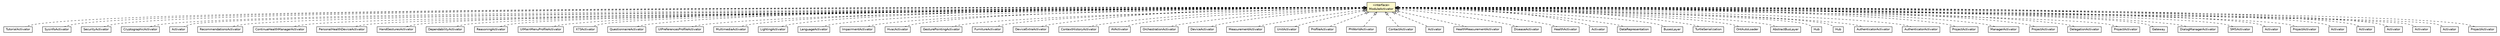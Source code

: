 #!/usr/local/bin/dot
#
# Class diagram 
# Generated by UMLGraph version R5_6-24-gf6e263 (http://www.umlgraph.org/)
#

digraph G {
	edge [fontname="Helvetica",fontsize=10,labelfontname="Helvetica",labelfontsize=10];
	node [fontname="Helvetica",fontsize=10,shape=plaintext];
	nodesep=0.25;
	ranksep=0.5;
	// org.universAAL.middleware.container.ModuleActivator
	c5858921 [label=<<table title="org.universAAL.middleware.container.ModuleActivator" border="0" cellborder="1" cellspacing="0" cellpadding="2" port="p" bgcolor="lemonChiffon" href="./ModuleActivator.html">
		<tr><td><table border="0" cellspacing="0" cellpadding="1">
<tr><td align="center" balign="center"> &#171;interface&#187; </td></tr>
<tr><td align="center" balign="center"> ModuleActivator </td></tr>
		</table></td></tr>
		</table>>, URL="./ModuleActivator.html", fontname="Helvetica", fontcolor="black", fontsize=10.0];
	// org.universAAL.ontology.TutorialActivator
	c5859356 [label=<<table title="org.universAAL.ontology.TutorialActivator" border="0" cellborder="1" cellspacing="0" cellpadding="2" port="p" href="../../ontology/TutorialActivator.html">
		<tr><td><table border="0" cellspacing="0" cellpadding="1">
<tr><td align="center" balign="center"> TutorialActivator </td></tr>
		</table></td></tr>
		</table>>, URL="../../ontology/TutorialActivator.html", fontname="Helvetica", fontcolor="black", fontsize=10.0];
	// org.universAAL.ontology.SysinfoActivator
	c5859358 [label=<<table title="org.universAAL.ontology.SysinfoActivator" border="0" cellborder="1" cellspacing="0" cellpadding="2" port="p" href="../../ontology/SysinfoActivator.html">
		<tr><td><table border="0" cellspacing="0" cellpadding="1">
<tr><td align="center" balign="center"> SysinfoActivator </td></tr>
		</table></td></tr>
		</table>>, URL="../../ontology/SysinfoActivator.html", fontname="Helvetica", fontcolor="black", fontsize=10.0];
	// org.universAAL.ontology.SecurityActivator
	c5859360 [label=<<table title="org.universAAL.ontology.SecurityActivator" border="0" cellborder="1" cellspacing="0" cellpadding="2" port="p" href="../../ontology/SecurityActivator.html">
		<tr><td><table border="0" cellspacing="0" cellpadding="1">
<tr><td align="center" balign="center"> SecurityActivator </td></tr>
		</table></td></tr>
		</table>>, URL="../../ontology/SecurityActivator.html", fontname="Helvetica", fontcolor="black", fontsize=10.0];
	// org.universAAL.ontology.CryptographicActivator
	c5859363 [label=<<table title="org.universAAL.ontology.CryptographicActivator" border="0" cellborder="1" cellspacing="0" cellpadding="2" port="p" href="../../ontology/CryptographicActivator.html">
		<tr><td><table border="0" cellspacing="0" cellpadding="1">
<tr><td align="center" balign="center"> CryptographicActivator </td></tr>
		</table></td></tr>
		</table>>, URL="../../ontology/CryptographicActivator.html", fontname="Helvetica", fontcolor="black", fontsize=10.0];
	// org.universAAL.ontology.Activator
	c5859365 [label=<<table title="org.universAAL.ontology.Activator" border="0" cellborder="1" cellspacing="0" cellpadding="2" port="p" href="../../ontology/Activator.html">
		<tr><td><table border="0" cellspacing="0" cellpadding="1">
<tr><td align="center" balign="center"> Activator </td></tr>
		</table></td></tr>
		</table>>, URL="../../ontology/Activator.html", fontname="Helvetica", fontcolor="black", fontsize=10.0];
	// org.universAAL.ontology.RecommendationsActivator
	c5859367 [label=<<table title="org.universAAL.ontology.RecommendationsActivator" border="0" cellborder="1" cellspacing="0" cellpadding="2" port="p" href="../../ontology/RecommendationsActivator.html">
		<tr><td><table border="0" cellspacing="0" cellpadding="1">
<tr><td align="center" balign="center"> RecommendationsActivator </td></tr>
		</table></td></tr>
		</table>>, URL="../../ontology/RecommendationsActivator.html", fontname="Helvetica", fontcolor="black", fontsize=10.0];
	// org.universAAL.ontology.ContinuaHealthManagerActivator
	c5859369 [label=<<table title="org.universAAL.ontology.ContinuaHealthManagerActivator" border="0" cellborder="1" cellspacing="0" cellpadding="2" port="p" href="../../ontology/ContinuaHealthManagerActivator.html">
		<tr><td><table border="0" cellspacing="0" cellpadding="1">
<tr><td align="center" balign="center"> ContinuaHealthManagerActivator </td></tr>
		</table></td></tr>
		</table>>, URL="../../ontology/ContinuaHealthManagerActivator.html", fontname="Helvetica", fontcolor="black", fontsize=10.0];
	// org.universAAL.ontology.PersonalHealthDeviceActivator
	c5859371 [label=<<table title="org.universAAL.ontology.PersonalHealthDeviceActivator" border="0" cellborder="1" cellspacing="0" cellpadding="2" port="p" href="../../ontology/PersonalHealthDeviceActivator.html">
		<tr><td><table border="0" cellspacing="0" cellpadding="1">
<tr><td align="center" balign="center"> PersonalHealthDeviceActivator </td></tr>
		</table></td></tr>
		</table>>, URL="../../ontology/PersonalHealthDeviceActivator.html", fontname="Helvetica", fontcolor="black", fontsize=10.0];
	// org.universAAL.ontology.HandGesturesActivator
	c5859373 [label=<<table title="org.universAAL.ontology.HandGesturesActivator" border="0" cellborder="1" cellspacing="0" cellpadding="2" port="p" href="../../ontology/HandGesturesActivator.html">
		<tr><td><table border="0" cellspacing="0" cellpadding="1">
<tr><td align="center" balign="center"> HandGesturesActivator </td></tr>
		</table></td></tr>
		</table>>, URL="../../ontology/HandGesturesActivator.html", fontname="Helvetica", fontcolor="black", fontsize=10.0];
	// org.universAAL.ontology.DependabilityActivator
	c5859374 [label=<<table title="org.universAAL.ontology.DependabilityActivator" border="0" cellborder="1" cellspacing="0" cellpadding="2" port="p" href="../../ontology/DependabilityActivator.html">
		<tr><td><table border="0" cellspacing="0" cellpadding="1">
<tr><td align="center" balign="center"> DependabilityActivator </td></tr>
		</table></td></tr>
		</table>>, URL="../../ontology/DependabilityActivator.html", fontname="Helvetica", fontcolor="black", fontsize=10.0];
	// org.universAAL.ontology.ReasoningActivator
	c5859377 [label=<<table title="org.universAAL.ontology.ReasoningActivator" border="0" cellborder="1" cellspacing="0" cellpadding="2" port="p" href="../../ontology/ReasoningActivator.html">
		<tr><td><table border="0" cellspacing="0" cellpadding="1">
<tr><td align="center" balign="center"> ReasoningActivator </td></tr>
		</table></td></tr>
		</table>>, URL="../../ontology/ReasoningActivator.html", fontname="Helvetica", fontcolor="black", fontsize=10.0];
	// org.universAAL.ontology.UIMainMenuProfileActivator
	c5859379 [label=<<table title="org.universAAL.ontology.UIMainMenuProfileActivator" border="0" cellborder="1" cellspacing="0" cellpadding="2" port="p" href="../../ontology/UIMainMenuProfileActivator.html">
		<tr><td><table border="0" cellspacing="0" cellpadding="1">
<tr><td align="center" balign="center"> UIMainMenuProfileActivator </td></tr>
		</table></td></tr>
		</table>>, URL="../../ontology/UIMainMenuProfileActivator.html", fontname="Helvetica", fontcolor="black", fontsize=10.0];
	// org.universAAL.ontology.X73Activator
	c5859380 [label=<<table title="org.universAAL.ontology.X73Activator" border="0" cellborder="1" cellspacing="0" cellpadding="2" port="p" href="../../ontology/X73Activator.html">
		<tr><td><table border="0" cellspacing="0" cellpadding="1">
<tr><td align="center" balign="center"> X73Activator </td></tr>
		</table></td></tr>
		</table>>, URL="../../ontology/X73Activator.html", fontname="Helvetica", fontcolor="black", fontsize=10.0];
	// org.universAAL.ontology.QuestionnaireActivator
	c5859382 [label=<<table title="org.universAAL.ontology.QuestionnaireActivator" border="0" cellborder="1" cellspacing="0" cellpadding="2" port="p" href="../../ontology/QuestionnaireActivator.html">
		<tr><td><table border="0" cellspacing="0" cellpadding="1">
<tr><td align="center" balign="center"> QuestionnaireActivator </td></tr>
		</table></td></tr>
		</table>>, URL="../../ontology/QuestionnaireActivator.html", fontname="Helvetica", fontcolor="black", fontsize=10.0];
	// org.universAAL.ontology.UIPreferencesProfileActivator
	c5859384 [label=<<table title="org.universAAL.ontology.UIPreferencesProfileActivator" border="0" cellborder="1" cellspacing="0" cellpadding="2" port="p" href="../../ontology/UIPreferencesProfileActivator.html">
		<tr><td><table border="0" cellspacing="0" cellpadding="1">
<tr><td align="center" balign="center"> UIPreferencesProfileActivator </td></tr>
		</table></td></tr>
		</table>>, URL="../../ontology/UIPreferencesProfileActivator.html", fontname="Helvetica", fontcolor="black", fontsize=10.0];
	// org.universAAL.ontology.MultimediaActivator
	c5859386 [label=<<table title="org.universAAL.ontology.MultimediaActivator" border="0" cellborder="1" cellspacing="0" cellpadding="2" port="p" href="../../ontology/MultimediaActivator.html">
		<tr><td><table border="0" cellspacing="0" cellpadding="1">
<tr><td align="center" balign="center"> MultimediaActivator </td></tr>
		</table></td></tr>
		</table>>, URL="../../ontology/MultimediaActivator.html", fontname="Helvetica", fontcolor="black", fontsize=10.0];
	// org.universAAL.ontology.LightingActivator
	c5859389 [label=<<table title="org.universAAL.ontology.LightingActivator" border="0" cellborder="1" cellspacing="0" cellpadding="2" port="p" href="../../ontology/LightingActivator.html">
		<tr><td><table border="0" cellspacing="0" cellpadding="1">
<tr><td align="center" balign="center"> LightingActivator </td></tr>
		</table></td></tr>
		</table>>, URL="../../ontology/LightingActivator.html", fontname="Helvetica", fontcolor="black", fontsize=10.0];
	// org.universAAL.ontology.LanguageActivator
	c5859390 [label=<<table title="org.universAAL.ontology.LanguageActivator" border="0" cellborder="1" cellspacing="0" cellpadding="2" port="p" href="../../ontology/LanguageActivator.html">
		<tr><td><table border="0" cellspacing="0" cellpadding="1">
<tr><td align="center" balign="center"> LanguageActivator </td></tr>
		</table></td></tr>
		</table>>, URL="../../ontology/LanguageActivator.html", fontname="Helvetica", fontcolor="black", fontsize=10.0];
	// org.universAAL.ontology.ImpairmentActivator
	c5859393 [label=<<table title="org.universAAL.ontology.ImpairmentActivator" border="0" cellborder="1" cellspacing="0" cellpadding="2" port="p" href="../../ontology/ImpairmentActivator.html">
		<tr><td><table border="0" cellspacing="0" cellpadding="1">
<tr><td align="center" balign="center"> ImpairmentActivator </td></tr>
		</table></td></tr>
		</table>>, URL="../../ontology/ImpairmentActivator.html", fontname="Helvetica", fontcolor="black", fontsize=10.0];
	// org.universAAL.ontology.HvacActivator
	c5859394 [label=<<table title="org.universAAL.ontology.HvacActivator" border="0" cellborder="1" cellspacing="0" cellpadding="2" port="p" href="../../ontology/HvacActivator.html">
		<tr><td><table border="0" cellspacing="0" cellpadding="1">
<tr><td align="center" balign="center"> HvacActivator </td></tr>
		</table></td></tr>
		</table>>, URL="../../ontology/HvacActivator.html", fontname="Helvetica", fontcolor="black", fontsize=10.0];
	// org.universAAL.ontology.GesturePointingActivator
	c5859396 [label=<<table title="org.universAAL.ontology.GesturePointingActivator" border="0" cellborder="1" cellspacing="0" cellpadding="2" port="p" href="../../ontology/GesturePointingActivator.html">
		<tr><td><table border="0" cellspacing="0" cellpadding="1">
<tr><td align="center" balign="center"> GesturePointingActivator </td></tr>
		</table></td></tr>
		</table>>, URL="../../ontology/GesturePointingActivator.html", fontname="Helvetica", fontcolor="black", fontsize=10.0];
	// org.universAAL.ontology.FurnitureActivator
	c5859398 [label=<<table title="org.universAAL.ontology.FurnitureActivator" border="0" cellborder="1" cellspacing="0" cellpadding="2" port="p" href="../../ontology/FurnitureActivator.html">
		<tr><td><table border="0" cellspacing="0" cellpadding="1">
<tr><td align="center" balign="center"> FurnitureActivator </td></tr>
		</table></td></tr>
		</table>>, URL="../../ontology/FurnitureActivator.html", fontname="Helvetica", fontcolor="black", fontsize=10.0];
	// org.universAAL.ontology.DeviceExtraActivator
	c5859399 [label=<<table title="org.universAAL.ontology.DeviceExtraActivator" border="0" cellborder="1" cellspacing="0" cellpadding="2" port="p" href="../../ontology/DeviceExtraActivator.html">
		<tr><td><table border="0" cellspacing="0" cellpadding="1">
<tr><td align="center" balign="center"> DeviceExtraActivator </td></tr>
		</table></td></tr>
		</table>>, URL="../../ontology/DeviceExtraActivator.html", fontname="Helvetica", fontcolor="black", fontsize=10.0];
	// org.universAAL.ontology.ContextHistoryActivator
	c5859402 [label=<<table title="org.universAAL.ontology.ContextHistoryActivator" border="0" cellborder="1" cellspacing="0" cellpadding="2" port="p" href="../../ontology/ContextHistoryActivator.html">
		<tr><td><table border="0" cellspacing="0" cellpadding="1">
<tr><td align="center" balign="center"> ContextHistoryActivator </td></tr>
		</table></td></tr>
		</table>>, URL="../../ontology/ContextHistoryActivator.html", fontname="Helvetica", fontcolor="black", fontsize=10.0];
	// org.universAAL.ontology.AVActivator
	c5859404 [label=<<table title="org.universAAL.ontology.AVActivator" border="0" cellborder="1" cellspacing="0" cellpadding="2" port="p" href="../../ontology/AVActivator.html">
		<tr><td><table border="0" cellspacing="0" cellpadding="1">
<tr><td align="center" balign="center"> AVActivator </td></tr>
		</table></td></tr>
		</table>>, URL="../../ontology/AVActivator.html", fontname="Helvetica", fontcolor="black", fontsize=10.0];
	// org.universAAL.ontology.OrchestrationActivator
	c5859406 [label=<<table title="org.universAAL.ontology.OrchestrationActivator" border="0" cellborder="1" cellspacing="0" cellpadding="2" port="p" href="../../ontology/OrchestrationActivator.html">
		<tr><td><table border="0" cellspacing="0" cellpadding="1">
<tr><td align="center" balign="center"> OrchestrationActivator </td></tr>
		</table></td></tr>
		</table>>, URL="../../ontology/OrchestrationActivator.html", fontname="Helvetica", fontcolor="black", fontsize=10.0];
	// org.universAAL.ontology.DeviceActivator
	c5859409 [label=<<table title="org.universAAL.ontology.DeviceActivator" border="0" cellborder="1" cellspacing="0" cellpadding="2" port="p" href="../../ontology/DeviceActivator.html">
		<tr><td><table border="0" cellspacing="0" cellpadding="1">
<tr><td align="center" balign="center"> DeviceActivator </td></tr>
		</table></td></tr>
		</table>>, URL="../../ontology/DeviceActivator.html", fontname="Helvetica", fontcolor="black", fontsize=10.0];
	// org.universAAL.ontology.MeasurementActivator
	c5859410 [label=<<table title="org.universAAL.ontology.MeasurementActivator" border="0" cellborder="1" cellspacing="0" cellpadding="2" port="p" href="../../ontology/MeasurementActivator.html">
		<tr><td><table border="0" cellspacing="0" cellpadding="1">
<tr><td align="center" balign="center"> MeasurementActivator </td></tr>
		</table></td></tr>
		</table>>, URL="../../ontology/MeasurementActivator.html", fontname="Helvetica", fontcolor="black", fontsize=10.0];
	// org.universAAL.ontology.UnitActivator
	c5859413 [label=<<table title="org.universAAL.ontology.UnitActivator" border="0" cellborder="1" cellspacing="0" cellpadding="2" port="p" href="../../ontology/UnitActivator.html">
		<tr><td><table border="0" cellspacing="0" cellpadding="1">
<tr><td align="center" balign="center"> UnitActivator </td></tr>
		</table></td></tr>
		</table>>, URL="../../ontology/UnitActivator.html", fontname="Helvetica", fontcolor="black", fontsize=10.0];
	// org.universAAL.ontology.ProfileActivator
	c5859415 [label=<<table title="org.universAAL.ontology.ProfileActivator" border="0" cellborder="1" cellspacing="0" cellpadding="2" port="p" href="../../ontology/ProfileActivator.html">
		<tr><td><table border="0" cellspacing="0" cellpadding="1">
<tr><td align="center" balign="center"> ProfileActivator </td></tr>
		</table></td></tr>
		</table>>, URL="../../ontology/ProfileActivator.html", fontname="Helvetica", fontcolor="black", fontsize=10.0];
	// org.universAAL.ontology.PhWorldActivator
	c5859421 [label=<<table title="org.universAAL.ontology.PhWorldActivator" border="0" cellborder="1" cellspacing="0" cellpadding="2" port="p" href="../../ontology/PhWorldActivator.html">
		<tr><td><table border="0" cellspacing="0" cellpadding="1">
<tr><td align="center" balign="center"> PhWorldActivator </td></tr>
		</table></td></tr>
		</table>>, URL="../../ontology/PhWorldActivator.html", fontname="Helvetica", fontcolor="black", fontsize=10.0];
	// org.universAAL.ontology.profile.ContactActivator
	c5859496 [label=<<table title="org.universAAL.ontology.profile.ContactActivator" border="0" cellborder="1" cellspacing="0" cellpadding="2" port="p" href="../../ontology/profile/ContactActivator.html">
		<tr><td><table border="0" cellspacing="0" cellpadding="1">
<tr><td align="center" balign="center"> ContactActivator </td></tr>
		</table></td></tr>
		</table>>, URL="../../ontology/profile/ContactActivator.html", fontname="Helvetica", fontcolor="black", fontsize=10.0];
	// org.universAAL.ontology.activityhub.Activator
	c5859714 [label=<<table title="org.universAAL.ontology.activityhub.Activator" border="0" cellborder="1" cellspacing="0" cellpadding="2" port="p" href="../../ontology/activityhub/Activator.html">
		<tr><td><table border="0" cellspacing="0" cellpadding="1">
<tr><td align="center" balign="center"> Activator </td></tr>
		</table></td></tr>
		</table>>, URL="../../ontology/activityhub/Activator.html", fontname="Helvetica", fontcolor="black", fontsize=10.0];
	// org.universAAL.ontology.healthmeasurement.HealthMeasurementActivator
	c5859913 [label=<<table title="org.universAAL.ontology.healthmeasurement.HealthMeasurementActivator" border="0" cellborder="1" cellspacing="0" cellpadding="2" port="p" href="../../ontology/healthmeasurement/HealthMeasurementActivator.html">
		<tr><td><table border="0" cellspacing="0" cellpadding="1">
<tr><td align="center" balign="center"> HealthMeasurementActivator </td></tr>
		</table></td></tr>
		</table>>, URL="../../ontology/healthmeasurement/HealthMeasurementActivator.html", fontname="Helvetica", fontcolor="black", fontsize=10.0];
	// org.universAAL.ontology.disease.DiseaseActivator
	c5859941 [label=<<table title="org.universAAL.ontology.disease.DiseaseActivator" border="0" cellborder="1" cellspacing="0" cellpadding="2" port="p" href="../../ontology/disease/DiseaseActivator.html">
		<tr><td><table border="0" cellspacing="0" cellpadding="1">
<tr><td align="center" balign="center"> DiseaseActivator </td></tr>
		</table></td></tr>
		</table>>, URL="../../ontology/disease/DiseaseActivator.html", fontname="Helvetica", fontcolor="black", fontsize=10.0];
	// org.universAAL.ontology.health.HealthActivator
	c5859953 [label=<<table title="org.universAAL.ontology.health.HealthActivator" border="0" cellborder="1" cellspacing="0" cellpadding="2" port="p" href="../../ontology/health/HealthActivator.html">
		<tr><td><table border="0" cellspacing="0" cellpadding="1">
<tr><td align="center" balign="center"> HealthActivator </td></tr>
		</table></td></tr>
		</table>>, URL="../../ontology/health/HealthActivator.html", fontname="Helvetica", fontcolor="black", fontsize=10.0];
	// org.universAAL.middleware.tracker.impl.Activator
	c5860083 [label=<<table title="org.universAAL.middleware.tracker.impl.Activator" border="0" cellborder="1" cellspacing="0" cellpadding="2" port="p" href="../tracker/impl/Activator.html">
		<tr><td><table border="0" cellspacing="0" cellpadding="1">
<tr><td align="center" balign="center"> Activator </td></tr>
		</table></td></tr>
		</table>>, URL="../tracker/impl/Activator.html", fontname="Helvetica", fontcolor="black", fontsize=10.0];
	// org.universAAL.middleware.container.pojo.layers.DataRepresentation
	c5860207 [label=<<table title="org.universAAL.middleware.container.pojo.layers.DataRepresentation" border="0" cellborder="1" cellspacing="0" cellpadding="2" port="p" href="./pojo/layers/DataRepresentation.html">
		<tr><td><table border="0" cellspacing="0" cellpadding="1">
<tr><td align="center" balign="center"> DataRepresentation </td></tr>
		</table></td></tr>
		</table>>, URL="./pojo/layers/DataRepresentation.html", fontname="Helvetica", fontcolor="black", fontsize=10.0];
	// org.universAAL.middleware.container.pojo.layers.BusesLayer
	c5860208 [label=<<table title="org.universAAL.middleware.container.pojo.layers.BusesLayer" border="0" cellborder="1" cellspacing="0" cellpadding="2" port="p" href="./pojo/layers/BusesLayer.html">
		<tr><td><table border="0" cellspacing="0" cellpadding="1">
<tr><td align="center" balign="center"> BusesLayer </td></tr>
		</table></td></tr>
		</table>>, URL="./pojo/layers/BusesLayer.html", fontname="Helvetica", fontcolor="black", fontsize=10.0];
	// org.universAAL.middleware.container.pojo.layers.TurtleSerialization
	c5860209 [label=<<table title="org.universAAL.middleware.container.pojo.layers.TurtleSerialization" border="0" cellborder="1" cellspacing="0" cellpadding="2" port="p" href="./pojo/layers/TurtleSerialization.html">
		<tr><td><table border="0" cellspacing="0" cellpadding="1">
<tr><td align="center" balign="center"> TurtleSerialization </td></tr>
		</table></td></tr>
		</table>>, URL="./pojo/layers/TurtleSerialization.html", fontname="Helvetica", fontcolor="black", fontsize=10.0];
	// org.universAAL.middleware.container.pojo.layers.OntAutoLoader
	c5860210 [label=<<table title="org.universAAL.middleware.container.pojo.layers.OntAutoLoader" border="0" cellborder="1" cellspacing="0" cellpadding="2" port="p" href="./pojo/layers/OntAutoLoader.html">
		<tr><td><table border="0" cellspacing="0" cellpadding="1">
<tr><td align="center" balign="center"> OntAutoLoader </td></tr>
		</table></td></tr>
		</table>>, URL="./pojo/layers/OntAutoLoader.html", fontname="Helvetica", fontcolor="black", fontsize=10.0];
	// org.universAAL.middleware.container.pojo.layers.AbstractBusLayer
	c5860211 [label=<<table title="org.universAAL.middleware.container.pojo.layers.AbstractBusLayer" border="0" cellborder="1" cellspacing="0" cellpadding="2" port="p" href="./pojo/layers/AbstractBusLayer.html">
		<tr><td><table border="0" cellspacing="0" cellpadding="1">
<tr><td align="center" balign="center"> AbstractBusLayer </td></tr>
		</table></td></tr>
		</table>>, URL="./pojo/layers/AbstractBusLayer.html", fontname="Helvetica", fontcolor="black", fontsize=10.0];
	// org.universAAL.context.che.Hub
	c5860221 [label=<<table title="org.universAAL.context.che.Hub" border="0" cellborder="1" cellspacing="0" cellpadding="2" port="p" href="../../context/che/Hub.html">
		<tr><td><table border="0" cellspacing="0" cellpadding="1">
<tr><td align="center" balign="center"> Hub </td></tr>
		</table></td></tr>
		</table>>, URL="../../context/che/Hub.html", fontname="Helvetica", fontcolor="black", fontsize=10.0];
	// org.universAAL.context.prof.serv.Hub
	c5860264 [label=<<table title="org.universAAL.context.prof.serv.Hub" border="0" cellborder="1" cellspacing="0" cellpadding="2" port="p" href="../../context/prof/serv/Hub.html">
		<tr><td><table border="0" cellspacing="0" cellpadding="1">
<tr><td align="center" balign="center"> Hub </td></tr>
		</table></td></tr>
		</table>>, URL="../../context/prof/serv/Hub.html", fontname="Helvetica", fontcolor="black", fontsize=10.0];
	// org.universAAL.security.authenticator.dummy.AuthenticatorActivator
	c5860841 [label=<<table title="org.universAAL.security.authenticator.dummy.AuthenticatorActivator" border="0" cellborder="1" cellspacing="0" cellpadding="2" port="p" href="../../security/authenticator/dummy/AuthenticatorActivator.html">
		<tr><td><table border="0" cellspacing="0" cellpadding="1">
<tr><td align="center" balign="center"> AuthenticatorActivator </td></tr>
		</table></td></tr>
		</table>>, URL="../../security/authenticator/dummy/AuthenticatorActivator.html", fontname="Helvetica", fontcolor="black", fontsize=10.0];
	// org.universAAL.security.authenticator.profile.AuthenticatorActivator
	c5860844 [label=<<table title="org.universAAL.security.authenticator.profile.AuthenticatorActivator" border="0" cellborder="1" cellspacing="0" cellpadding="2" port="p" href="../../security/authenticator/profile/AuthenticatorActivator.html">
		<tr><td><table border="0" cellspacing="0" cellpadding="1">
<tr><td align="center" balign="center"> AuthenticatorActivator </td></tr>
		</table></td></tr>
		</table>>, URL="../../security/authenticator/profile/AuthenticatorActivator.html", fontname="Helvetica", fontcolor="black", fontsize=10.0];
	// org.universAAL.security.cryptographic.services.ProjectActivator
	c5860856 [label=<<table title="org.universAAL.security.cryptographic.services.ProjectActivator" border="0" cellborder="1" cellspacing="0" cellpadding="2" port="p" href="../../security/cryptographic/services/ProjectActivator.html">
		<tr><td><table border="0" cellspacing="0" cellpadding="1">
<tr><td align="center" balign="center"> ProjectActivator </td></tr>
		</table></td></tr>
		</table>>, URL="../../security/cryptographic/services/ProjectActivator.html", fontname="Helvetica", fontcolor="black", fontsize=10.0];
	// org.universAAL.security.session.manager.ManagerActivator
	c5860865 [label=<<table title="org.universAAL.security.session.manager.ManagerActivator" border="0" cellborder="1" cellspacing="0" cellpadding="2" port="p" href="../../security/session/manager/ManagerActivator.html">
		<tr><td><table border="0" cellspacing="0" cellpadding="1">
<tr><td align="center" balign="center"> ManagerActivator </td></tr>
		</table></td></tr>
		</table>>, URL="../../security/session/manager/ManagerActivator.html", fontname="Helvetica", fontcolor="black", fontsize=10.0];
	// org.universAAL.security.authorisator.ProjectActivator
	c5860878 [label=<<table title="org.universAAL.security.authorisator.ProjectActivator" border="0" cellborder="1" cellspacing="0" cellpadding="2" port="p" href="../../security/authorisator/ProjectActivator.html">
		<tr><td><table border="0" cellspacing="0" cellpadding="1">
<tr><td align="center" balign="center"> ProjectActivator </td></tr>
		</table></td></tr>
		</table>>, URL="../../security/authorisator/ProjectActivator.html", fontname="Helvetica", fontcolor="black", fontsize=10.0];
	// org.universAAL.security.authorisator.delegation.DelegationActivator
	c5860885 [label=<<table title="org.universAAL.security.authorisator.delegation.DelegationActivator" border="0" cellborder="1" cellspacing="0" cellpadding="2" port="p" href="../../security/authorisator/delegation/DelegationActivator.html">
		<tr><td><table border="0" cellspacing="0" cellpadding="1">
<tr><td align="center" balign="center"> DelegationActivator </td></tr>
		</table></td></tr>
		</table>>, URL="../../security/authorisator/delegation/DelegationActivator.html", fontname="Helvetica", fontcolor="black", fontsize=10.0];
	// org.universAAL.security.anonymization.ProjectActivator
	c5860890 [label=<<table title="org.universAAL.security.anonymization.ProjectActivator" border="0" cellborder="1" cellspacing="0" cellpadding="2" port="p" href="../../security/anonymization/ProjectActivator.html">
		<tr><td><table border="0" cellspacing="0" cellpadding="1">
<tr><td align="center" balign="center"> ProjectActivator </td></tr>
		</table></td></tr>
		</table>>, URL="../../security/anonymization/ProjectActivator.html", fontname="Helvetica", fontcolor="black", fontsize=10.0];
	// org.universAAL.ri.gateway.Gateway
	c5860928 [label=<<table title="org.universAAL.ri.gateway.Gateway" border="0" cellborder="1" cellspacing="0" cellpadding="2" port="p" href="../../ri/gateway/Gateway.html">
		<tr><td><table border="0" cellspacing="0" cellpadding="1">
<tr><td align="center" balign="center"> Gateway </td></tr>
		</table></td></tr>
		</table>>, URL="../../ri/gateway/Gateway.html", fontname="Helvetica", fontcolor="black", fontsize=10.0];
	// org.universAAL.ui.dm.osgi.DialogManagerActivator
	c5861126 [label=<<table title="org.universAAL.ui.dm.osgi.DialogManagerActivator" border="0" cellborder="1" cellspacing="0" cellpadding="2" port="p" href="../../ui/dm/osgi/DialogManagerActivator.html">
		<tr><td><table border="0" cellspacing="0" cellpadding="1">
<tr><td align="center" balign="center"> DialogManagerActivator </td></tr>
		</table></td></tr>
		</table>>, URL="../../ui/dm/osgi/DialogManagerActivator.html", fontname="Helvetica", fontcolor="black", fontsize=10.0];
	// org.universAAL.ui.handler.sms.SMSActivator
	c5861303 [label=<<table title="org.universAAL.ui.handler.sms.SMSActivator" border="0" cellborder="1" cellspacing="0" cellpadding="2" port="p" href="../../ui/handler/sms/SMSActivator.html">
		<tr><td><table border="0" cellspacing="0" cellpadding="1">
<tr><td align="center" balign="center"> SMSActivator </td></tr>
		</table></td></tr>
		</table>>, URL="../../ui/handler/sms/SMSActivator.html", fontname="Helvetica", fontcolor="black", fontsize=10.0];
	// org.universAAL.ontology.lighting.simple.Activator
	c5861397 [label=<<table title="org.universAAL.ontology.lighting.simple.Activator" border="0" cellborder="1" cellspacing="0" cellpadding="2" port="p" href="../../ontology/lighting/simple/Activator.html">
		<tr><td><table border="0" cellspacing="0" cellpadding="1">
<tr><td align="center" balign="center"> Activator </td></tr>
		</table></td></tr>
		</table>>, URL="../../ontology/lighting/simple/Activator.html", fontname="Helvetica", fontcolor="black", fontsize=10.0];
	// org.universAAL.configurable.module.ProjectActivator
	c5861445 [label=<<table title="org.universAAL.configurable.module.ProjectActivator" border="0" cellborder="1" cellspacing="0" cellpadding="2" port="p" href="../../configurable/module/ProjectActivator.html">
		<tr><td><table border="0" cellspacing="0" cellpadding="1">
<tr><td align="center" balign="center"> ProjectActivator </td></tr>
		</table></td></tr>
		</table>>, URL="../../configurable/module/ProjectActivator.html", fontname="Helvetica", fontcolor="black", fontsize=10.0];
	// org.universAAL.tutorials.context.bus.publisher.Activator
	c5861457 [label=<<table title="org.universAAL.tutorials.context.bus.publisher.Activator" border="0" cellborder="1" cellspacing="0" cellpadding="2" port="p" href="../../tutorials/context/bus/publisher/Activator.html">
		<tr><td><table border="0" cellspacing="0" cellpadding="1">
<tr><td align="center" balign="center"> Activator </td></tr>
		</table></td></tr>
		</table>>, URL="../../tutorials/context/bus/publisher/Activator.html", fontname="Helvetica", fontcolor="black", fontsize=10.0];
	// org.universAAL.tutorials.context.bus.subscriber.Activator
	c5861458 [label=<<table title="org.universAAL.tutorials.context.bus.subscriber.Activator" border="0" cellborder="1" cellspacing="0" cellpadding="2" port="p" href="../../tutorials/context/bus/subscriber/Activator.html">
		<tr><td><table border="0" cellspacing="0" cellpadding="1">
<tr><td align="center" balign="center"> Activator </td></tr>
		</table></td></tr>
		</table>>, URL="../../tutorials/context/bus/subscriber/Activator.html", fontname="Helvetica", fontcolor="black", fontsize=10.0];
	// org.universAAL.tutorials.service.bus.caller.Activator
	c5861460 [label=<<table title="org.universAAL.tutorials.service.bus.caller.Activator" border="0" cellborder="1" cellspacing="0" cellpadding="2" port="p" href="../../tutorials/service/bus/caller/Activator.html">
		<tr><td><table border="0" cellspacing="0" cellpadding="1">
<tr><td align="center" balign="center"> Activator </td></tr>
		</table></td></tr>
		</table>>, URL="../../tutorials/service/bus/caller/Activator.html", fontname="Helvetica", fontcolor="black", fontsize=10.0];
	// org.universAAL.tutorials.service.bus.callee.Activator
	c5861461 [label=<<table title="org.universAAL.tutorials.service.bus.callee.Activator" border="0" cellborder="1" cellspacing="0" cellpadding="2" port="p" href="../../tutorials/service/bus/callee/Activator.html">
		<tr><td><table border="0" cellspacing="0" cellpadding="1">
<tr><td align="center" balign="center"> Activator </td></tr>
		</table></td></tr>
		</table>>, URL="../../tutorials/service/bus/callee/Activator.html", fontname="Helvetica", fontcolor="black", fontsize=10.0];
	// org.universAAL.tutorials.ui.bus.uicaller.Activator
	c5861465 [label=<<table title="org.universAAL.tutorials.ui.bus.uicaller.Activator" border="0" cellborder="1" cellspacing="0" cellpadding="2" port="p" href="../../tutorials/ui/bus/uicaller/Activator.html">
		<tr><td><table border="0" cellspacing="0" cellpadding="1">
<tr><td align="center" balign="center"> Activator </td></tr>
		</table></td></tr>
		</table>>, URL="../../tutorials/ui/bus/uicaller/Activator.html", fontname="Helvetica", fontcolor="black", fontsize=10.0];
	// org.universAAL.tools.ProjectActivator
	c5861536 [label=<<table title="org.universAAL.tools.ProjectActivator" border="0" cellborder="1" cellspacing="0" cellpadding="2" port="p" href="../../tools/ProjectActivator.html">
		<tr><td><table border="0" cellspacing="0" cellpadding="1">
<tr><td align="center" balign="center"> ProjectActivator </td></tr>
		</table></td></tr>
		</table>>, URL="../../tools/ProjectActivator.html", fontname="Helvetica", fontcolor="black", fontsize=10.0];
	//org.universAAL.ontology.TutorialActivator implements org.universAAL.middleware.container.ModuleActivator
	c5858921:p -> c5859356:p [dir=back,arrowtail=empty,style=dashed];
	//org.universAAL.ontology.SysinfoActivator implements org.universAAL.middleware.container.ModuleActivator
	c5858921:p -> c5859358:p [dir=back,arrowtail=empty,style=dashed];
	//org.universAAL.ontology.SecurityActivator implements org.universAAL.middleware.container.ModuleActivator
	c5858921:p -> c5859360:p [dir=back,arrowtail=empty,style=dashed];
	//org.universAAL.ontology.CryptographicActivator implements org.universAAL.middleware.container.ModuleActivator
	c5858921:p -> c5859363:p [dir=back,arrowtail=empty,style=dashed];
	//org.universAAL.ontology.Activator implements org.universAAL.middleware.container.ModuleActivator
	c5858921:p -> c5859365:p [dir=back,arrowtail=empty,style=dashed];
	//org.universAAL.ontology.RecommendationsActivator implements org.universAAL.middleware.container.ModuleActivator
	c5858921:p -> c5859367:p [dir=back,arrowtail=empty,style=dashed];
	//org.universAAL.ontology.ContinuaHealthManagerActivator implements org.universAAL.middleware.container.ModuleActivator
	c5858921:p -> c5859369:p [dir=back,arrowtail=empty,style=dashed];
	//org.universAAL.ontology.PersonalHealthDeviceActivator implements org.universAAL.middleware.container.ModuleActivator
	c5858921:p -> c5859371:p [dir=back,arrowtail=empty,style=dashed];
	//org.universAAL.ontology.HandGesturesActivator implements org.universAAL.middleware.container.ModuleActivator
	c5858921:p -> c5859373:p [dir=back,arrowtail=empty,style=dashed];
	//org.universAAL.ontology.DependabilityActivator implements org.universAAL.middleware.container.ModuleActivator
	c5858921:p -> c5859374:p [dir=back,arrowtail=empty,style=dashed];
	//org.universAAL.ontology.ReasoningActivator implements org.universAAL.middleware.container.ModuleActivator
	c5858921:p -> c5859377:p [dir=back,arrowtail=empty,style=dashed];
	//org.universAAL.ontology.UIMainMenuProfileActivator implements org.universAAL.middleware.container.ModuleActivator
	c5858921:p -> c5859379:p [dir=back,arrowtail=empty,style=dashed];
	//org.universAAL.ontology.X73Activator implements org.universAAL.middleware.container.ModuleActivator
	c5858921:p -> c5859380:p [dir=back,arrowtail=empty,style=dashed];
	//org.universAAL.ontology.QuestionnaireActivator implements org.universAAL.middleware.container.ModuleActivator
	c5858921:p -> c5859382:p [dir=back,arrowtail=empty,style=dashed];
	//org.universAAL.ontology.UIPreferencesProfileActivator implements org.universAAL.middleware.container.ModuleActivator
	c5858921:p -> c5859384:p [dir=back,arrowtail=empty,style=dashed];
	//org.universAAL.ontology.MultimediaActivator implements org.universAAL.middleware.container.ModuleActivator
	c5858921:p -> c5859386:p [dir=back,arrowtail=empty,style=dashed];
	//org.universAAL.ontology.LightingActivator implements org.universAAL.middleware.container.ModuleActivator
	c5858921:p -> c5859389:p [dir=back,arrowtail=empty,style=dashed];
	//org.universAAL.ontology.LanguageActivator implements org.universAAL.middleware.container.ModuleActivator
	c5858921:p -> c5859390:p [dir=back,arrowtail=empty,style=dashed];
	//org.universAAL.ontology.ImpairmentActivator implements org.universAAL.middleware.container.ModuleActivator
	c5858921:p -> c5859393:p [dir=back,arrowtail=empty,style=dashed];
	//org.universAAL.ontology.HvacActivator implements org.universAAL.middleware.container.ModuleActivator
	c5858921:p -> c5859394:p [dir=back,arrowtail=empty,style=dashed];
	//org.universAAL.ontology.GesturePointingActivator implements org.universAAL.middleware.container.ModuleActivator
	c5858921:p -> c5859396:p [dir=back,arrowtail=empty,style=dashed];
	//org.universAAL.ontology.FurnitureActivator implements org.universAAL.middleware.container.ModuleActivator
	c5858921:p -> c5859398:p [dir=back,arrowtail=empty,style=dashed];
	//org.universAAL.ontology.DeviceExtraActivator implements org.universAAL.middleware.container.ModuleActivator
	c5858921:p -> c5859399:p [dir=back,arrowtail=empty,style=dashed];
	//org.universAAL.ontology.ContextHistoryActivator implements org.universAAL.middleware.container.ModuleActivator
	c5858921:p -> c5859402:p [dir=back,arrowtail=empty,style=dashed];
	//org.universAAL.ontology.AVActivator implements org.universAAL.middleware.container.ModuleActivator
	c5858921:p -> c5859404:p [dir=back,arrowtail=empty,style=dashed];
	//org.universAAL.ontology.OrchestrationActivator implements org.universAAL.middleware.container.ModuleActivator
	c5858921:p -> c5859406:p [dir=back,arrowtail=empty,style=dashed];
	//org.universAAL.ontology.DeviceActivator implements org.universAAL.middleware.container.ModuleActivator
	c5858921:p -> c5859409:p [dir=back,arrowtail=empty,style=dashed];
	//org.universAAL.ontology.MeasurementActivator implements org.universAAL.middleware.container.ModuleActivator
	c5858921:p -> c5859410:p [dir=back,arrowtail=empty,style=dashed];
	//org.universAAL.ontology.UnitActivator implements org.universAAL.middleware.container.ModuleActivator
	c5858921:p -> c5859413:p [dir=back,arrowtail=empty,style=dashed];
	//org.universAAL.ontology.ProfileActivator implements org.universAAL.middleware.container.ModuleActivator
	c5858921:p -> c5859415:p [dir=back,arrowtail=empty,style=dashed];
	//org.universAAL.ontology.PhWorldActivator implements org.universAAL.middleware.container.ModuleActivator
	c5858921:p -> c5859421:p [dir=back,arrowtail=empty,style=dashed];
	//org.universAAL.ontology.profile.ContactActivator implements org.universAAL.middleware.container.ModuleActivator
	c5858921:p -> c5859496:p [dir=back,arrowtail=empty,style=dashed];
	//org.universAAL.ontology.activityhub.Activator implements org.universAAL.middleware.container.ModuleActivator
	c5858921:p -> c5859714:p [dir=back,arrowtail=empty,style=dashed];
	//org.universAAL.ontology.healthmeasurement.HealthMeasurementActivator implements org.universAAL.middleware.container.ModuleActivator
	c5858921:p -> c5859913:p [dir=back,arrowtail=empty,style=dashed];
	//org.universAAL.ontology.disease.DiseaseActivator implements org.universAAL.middleware.container.ModuleActivator
	c5858921:p -> c5859941:p [dir=back,arrowtail=empty,style=dashed];
	//org.universAAL.ontology.health.HealthActivator implements org.universAAL.middleware.container.ModuleActivator
	c5858921:p -> c5859953:p [dir=back,arrowtail=empty,style=dashed];
	//org.universAAL.middleware.tracker.impl.Activator implements org.universAAL.middleware.container.ModuleActivator
	c5858921:p -> c5860083:p [dir=back,arrowtail=empty,style=dashed];
	//org.universAAL.middleware.container.pojo.layers.DataRepresentation implements org.universAAL.middleware.container.ModuleActivator
	c5858921:p -> c5860207:p [dir=back,arrowtail=empty,style=dashed];
	//org.universAAL.middleware.container.pojo.layers.BusesLayer implements org.universAAL.middleware.container.ModuleActivator
	c5858921:p -> c5860208:p [dir=back,arrowtail=empty,style=dashed];
	//org.universAAL.middleware.container.pojo.layers.TurtleSerialization implements org.universAAL.middleware.container.ModuleActivator
	c5858921:p -> c5860209:p [dir=back,arrowtail=empty,style=dashed];
	//org.universAAL.middleware.container.pojo.layers.OntAutoLoader implements org.universAAL.middleware.container.ModuleActivator
	c5858921:p -> c5860210:p [dir=back,arrowtail=empty,style=dashed];
	//org.universAAL.middleware.container.pojo.layers.AbstractBusLayer implements org.universAAL.middleware.container.ModuleActivator
	c5858921:p -> c5860211:p [dir=back,arrowtail=empty,style=dashed];
	//org.universAAL.context.che.Hub implements org.universAAL.middleware.container.ModuleActivator
	c5858921:p -> c5860221:p [dir=back,arrowtail=empty,style=dashed];
	//org.universAAL.context.prof.serv.Hub implements org.universAAL.middleware.container.ModuleActivator
	c5858921:p -> c5860264:p [dir=back,arrowtail=empty,style=dashed];
	//org.universAAL.security.authenticator.dummy.AuthenticatorActivator implements org.universAAL.middleware.container.ModuleActivator
	c5858921:p -> c5860841:p [dir=back,arrowtail=empty,style=dashed];
	//org.universAAL.security.authenticator.profile.AuthenticatorActivator implements org.universAAL.middleware.container.ModuleActivator
	c5858921:p -> c5860844:p [dir=back,arrowtail=empty,style=dashed];
	//org.universAAL.security.cryptographic.services.ProjectActivator implements org.universAAL.middleware.container.ModuleActivator
	c5858921:p -> c5860856:p [dir=back,arrowtail=empty,style=dashed];
	//org.universAAL.security.session.manager.ManagerActivator implements org.universAAL.middleware.container.ModuleActivator
	c5858921:p -> c5860865:p [dir=back,arrowtail=empty,style=dashed];
	//org.universAAL.security.authorisator.ProjectActivator implements org.universAAL.middleware.container.ModuleActivator
	c5858921:p -> c5860878:p [dir=back,arrowtail=empty,style=dashed];
	//org.universAAL.security.authorisator.delegation.DelegationActivator implements org.universAAL.middleware.container.ModuleActivator
	c5858921:p -> c5860885:p [dir=back,arrowtail=empty,style=dashed];
	//org.universAAL.security.anonymization.ProjectActivator implements org.universAAL.middleware.container.ModuleActivator
	c5858921:p -> c5860890:p [dir=back,arrowtail=empty,style=dashed];
	//org.universAAL.ri.gateway.Gateway implements org.universAAL.middleware.container.ModuleActivator
	c5858921:p -> c5860928:p [dir=back,arrowtail=empty,style=dashed];
	//org.universAAL.ui.dm.osgi.DialogManagerActivator implements org.universAAL.middleware.container.ModuleActivator
	c5858921:p -> c5861126:p [dir=back,arrowtail=empty,style=dashed];
	//org.universAAL.ui.handler.sms.SMSActivator implements org.universAAL.middleware.container.ModuleActivator
	c5858921:p -> c5861303:p [dir=back,arrowtail=empty,style=dashed];
	//org.universAAL.ontology.lighting.simple.Activator implements org.universAAL.middleware.container.ModuleActivator
	c5858921:p -> c5861397:p [dir=back,arrowtail=empty,style=dashed];
	//org.universAAL.configurable.module.ProjectActivator implements org.universAAL.middleware.container.ModuleActivator
	c5858921:p -> c5861445:p [dir=back,arrowtail=empty,style=dashed];
	//org.universAAL.tutorials.context.bus.publisher.Activator implements org.universAAL.middleware.container.ModuleActivator
	c5858921:p -> c5861457:p [dir=back,arrowtail=empty,style=dashed];
	//org.universAAL.tutorials.context.bus.subscriber.Activator implements org.universAAL.middleware.container.ModuleActivator
	c5858921:p -> c5861458:p [dir=back,arrowtail=empty,style=dashed];
	//org.universAAL.tutorials.service.bus.caller.Activator implements org.universAAL.middleware.container.ModuleActivator
	c5858921:p -> c5861460:p [dir=back,arrowtail=empty,style=dashed];
	//org.universAAL.tutorials.service.bus.callee.Activator implements org.universAAL.middleware.container.ModuleActivator
	c5858921:p -> c5861461:p [dir=back,arrowtail=empty,style=dashed];
	//org.universAAL.tutorials.ui.bus.uicaller.Activator implements org.universAAL.middleware.container.ModuleActivator
	c5858921:p -> c5861465:p [dir=back,arrowtail=empty,style=dashed];
	//org.universAAL.tools.ProjectActivator implements org.universAAL.middleware.container.ModuleActivator
	c5858921:p -> c5861536:p [dir=back,arrowtail=empty,style=dashed];
}

